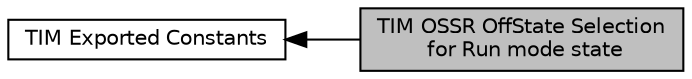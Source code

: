 digraph "TIM OSSR OffState Selection for Run mode state"
{
  edge [fontname="Helvetica",fontsize="10",labelfontname="Helvetica",labelfontsize="10"];
  node [fontname="Helvetica",fontsize="10",shape=box];
  rankdir=LR;
  Node1 [label="TIM OSSR OffState Selection\l for Run mode state",height=0.2,width=0.4,color="black", fillcolor="grey75", style="filled", fontcolor="black",tooltip=" "];
  Node2 [label="TIM Exported Constants",height=0.2,width=0.4,color="black", fillcolor="white", style="filled",URL="$group___t_i_m___exported___constants.html",tooltip=" "];
  Node2->Node1 [shape=plaintext, dir="back", style="solid"];
}
